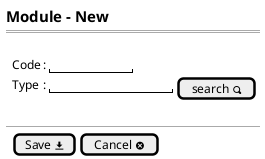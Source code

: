 @startsalt
{
  <size:15><b>Module - New
  ==
  .
  {   
    .|Code           |: |"          "|*
    .|Type           |: |"               "| [search <&magnifying-glass>] |*
  }
  .
--  
  {
  .|  [Save <&data-transfer-download>] |  [Cancel <&circle-x>] |*
  }
}

  @endsalt